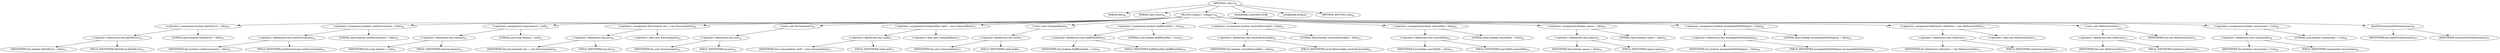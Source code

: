 digraph "&lt;init&gt;" {  
"253" [label = <(METHOD,&lt;init&gt;)<SUB>96</SUB>> ]
"4" [label = <(PARAM,this)<SUB>96</SUB>> ]
"254" [label = <(PARAM,Task owner)<SUB>96</SUB>> ]
"255" [label = <(BLOCK,&lt;empty&gt;,&lt;empty&gt;)<SUB>96</SUB>> ]
"256" [label = <(&lt;operator&gt;.assignment,boolean failOnError = false)<SUB>53</SUB>> ]
"257" [label = <(&lt;operator&gt;.fieldAccess,this.failOnError)<SUB>53</SUB>> ]
"258" [label = <(IDENTIFIER,this,boolean failOnError = false)<SUB>53</SUB>> ]
"259" [label = <(FIELD_IDENTIFIER,failOnError,failOnError)<SUB>53</SUB>> ]
"260" [label = <(LITERAL,false,boolean failOnError = false)<SUB>53</SUB>> ]
"261" [label = <(&lt;operator&gt;.assignment,boolean newEnvironment = false)<SUB>54</SUB>> ]
"262" [label = <(&lt;operator&gt;.fieldAccess,this.newEnvironment)<SUB>54</SUB>> ]
"263" [label = <(IDENTIFIER,this,boolean newEnvironment = false)<SUB>54</SUB>> ]
"264" [label = <(FIELD_IDENTIFIER,newEnvironment,newEnvironment)<SUB>54</SUB>> ]
"265" [label = <(LITERAL,false,boolean newEnvironment = false)<SUB>54</SUB>> ]
"266" [label = <(&lt;operator&gt;.assignment,Long timeout = null)<SUB>55</SUB>> ]
"267" [label = <(&lt;operator&gt;.fieldAccess,this.timeout)<SUB>55</SUB>> ]
"268" [label = <(IDENTIFIER,this,Long timeout = null)<SUB>55</SUB>> ]
"269" [label = <(FIELD_IDENTIFIER,timeout,timeout)<SUB>55</SUB>> ]
"270" [label = <(LITERAL,null,Long timeout = null)<SUB>55</SUB>> ]
"271" [label = <(&lt;operator&gt;.assignment,Environment env = new Environment())<SUB>56</SUB>> ]
"272" [label = <(&lt;operator&gt;.fieldAccess,this.env)<SUB>56</SUB>> ]
"273" [label = <(IDENTIFIER,this,Environment env = new Environment())<SUB>56</SUB>> ]
"274" [label = <(FIELD_IDENTIFIER,env,env)<SUB>56</SUB>> ]
"275" [label = <(&lt;operator&gt;.alloc,new Environment())<SUB>56</SUB>> ]
"276" [label = <(&lt;init&gt;,new Environment())<SUB>56</SUB>> ]
"277" [label = <(&lt;operator&gt;.fieldAccess,this.env)<SUB>56</SUB>> ]
"278" [label = <(IDENTIFIER,this,new Environment())<SUB>56</SUB>> ]
"279" [label = <(FIELD_IDENTIFIER,env,env)<SUB>56</SUB>> ]
"280" [label = <(&lt;operator&gt;.assignment,Commandline cmdl = new Commandline())<SUB>57</SUB>> ]
"281" [label = <(&lt;operator&gt;.fieldAccess,this.cmdl)<SUB>57</SUB>> ]
"282" [label = <(IDENTIFIER,this,Commandline cmdl = new Commandline())<SUB>57</SUB>> ]
"283" [label = <(FIELD_IDENTIFIER,cmdl,cmdl)<SUB>57</SUB>> ]
"284" [label = <(&lt;operator&gt;.alloc,new Commandline())<SUB>57</SUB>> ]
"285" [label = <(&lt;init&gt;,new Commandline())<SUB>57</SUB>> ]
"286" [label = <(&lt;operator&gt;.fieldAccess,this.cmdl)<SUB>57</SUB>> ]
"287" [label = <(IDENTIFIER,this,new Commandline())<SUB>57</SUB>> ]
"288" [label = <(FIELD_IDENTIFIER,cmdl,cmdl)<SUB>57</SUB>> ]
"289" [label = <(&lt;operator&gt;.assignment,boolean failIfExecFails = true)<SUB>59</SUB>> ]
"290" [label = <(&lt;operator&gt;.fieldAccess,this.failIfExecFails)<SUB>59</SUB>> ]
"291" [label = <(IDENTIFIER,this,boolean failIfExecFails = true)<SUB>59</SUB>> ]
"292" [label = <(FIELD_IDENTIFIER,failIfExecFails,failIfExecFails)<SUB>59</SUB>> ]
"293" [label = <(LITERAL,true,boolean failIfExecFails = true)<SUB>59</SUB>> ]
"294" [label = <(&lt;operator&gt;.assignment,boolean resolveExecutable = false)<SUB>61</SUB>> ]
"295" [label = <(&lt;operator&gt;.fieldAccess,this.resolveExecutable)<SUB>61</SUB>> ]
"296" [label = <(IDENTIFIER,this,boolean resolveExecutable = false)<SUB>61</SUB>> ]
"297" [label = <(FIELD_IDENTIFIER,resolveExecutable,resolveExecutable)<SUB>61</SUB>> ]
"298" [label = <(LITERAL,false,boolean resolveExecutable = false)<SUB>61</SUB>> ]
"299" [label = <(&lt;operator&gt;.assignment,boolean searchPath = false)<SUB>62</SUB>> ]
"300" [label = <(&lt;operator&gt;.fieldAccess,this.searchPath)<SUB>62</SUB>> ]
"301" [label = <(IDENTIFIER,this,boolean searchPath = false)<SUB>62</SUB>> ]
"302" [label = <(FIELD_IDENTIFIER,searchPath,searchPath)<SUB>62</SUB>> ]
"303" [label = <(LITERAL,false,boolean searchPath = false)<SUB>62</SUB>> ]
"304" [label = <(&lt;operator&gt;.assignment,boolean spawn = false)<SUB>63</SUB>> ]
"305" [label = <(&lt;operator&gt;.fieldAccess,this.spawn)<SUB>63</SUB>> ]
"306" [label = <(IDENTIFIER,this,boolean spawn = false)<SUB>63</SUB>> ]
"307" [label = <(FIELD_IDENTIFIER,spawn,spawn)<SUB>63</SUB>> ]
"308" [label = <(LITERAL,false,boolean spawn = false)<SUB>63</SUB>> ]
"309" [label = <(&lt;operator&gt;.assignment,boolean incompatibleWithSpawn = false)<SUB>64</SUB>> ]
"310" [label = <(&lt;operator&gt;.fieldAccess,this.incompatibleWithSpawn)<SUB>64</SUB>> ]
"311" [label = <(IDENTIFIER,this,boolean incompatibleWithSpawn = false)<SUB>64</SUB>> ]
"312" [label = <(FIELD_IDENTIFIER,incompatibleWithSpawn,incompatibleWithSpawn)<SUB>64</SUB>> ]
"313" [label = <(LITERAL,false,boolean incompatibleWithSpawn = false)<SUB>64</SUB>> ]
"314" [label = <(&lt;operator&gt;.assignment,Redirector redirector = new Redirector(this))<SUB>72</SUB>> ]
"315" [label = <(&lt;operator&gt;.fieldAccess,this.redirector)<SUB>72</SUB>> ]
"316" [label = <(IDENTIFIER,this,Redirector redirector = new Redirector(this))<SUB>72</SUB>> ]
"317" [label = <(FIELD_IDENTIFIER,redirector,redirector)<SUB>72</SUB>> ]
"318" [label = <(&lt;operator&gt;.alloc,new Redirector(this))<SUB>72</SUB>> ]
"319" [label = <(&lt;init&gt;,new Redirector(this))<SUB>72</SUB>> ]
"320" [label = <(&lt;operator&gt;.fieldAccess,this.redirector)<SUB>72</SUB>> ]
"321" [label = <(IDENTIFIER,this,new Redirector(this))<SUB>72</SUB>> ]
"322" [label = <(FIELD_IDENTIFIER,redirector,redirector)<SUB>72</SUB>> ]
"323" [label = <(IDENTIFIER,this,new Redirector(this))<SUB>72</SUB>> ]
"324" [label = <(&lt;operator&gt;.assignment,boolean vmLauncher = true)<SUB>80</SUB>> ]
"325" [label = <(&lt;operator&gt;.fieldAccess,this.vmLauncher)<SUB>80</SUB>> ]
"326" [label = <(IDENTIFIER,this,boolean vmLauncher = true)<SUB>80</SUB>> ]
"327" [label = <(FIELD_IDENTIFIER,vmLauncher,vmLauncher)<SUB>80</SUB>> ]
"328" [label = <(LITERAL,true,boolean vmLauncher = true)<SUB>80</SUB>> ]
"329" [label = <(bindToOwner,bindToOwner(owner))<SUB>97</SUB>> ]
"3" [label = <(IDENTIFIER,this,bindToOwner(owner))<SUB>97</SUB>> ]
"330" [label = <(IDENTIFIER,owner,bindToOwner(owner))<SUB>97</SUB>> ]
"331" [label = <(MODIFIER,CONSTRUCTOR)> ]
"332" [label = <(MODIFIER,PUBLIC)> ]
"333" [label = <(METHOD_RETURN,void)<SUB>98</SUB>> ]
  "253" -> "4" 
  "253" -> "254" 
  "253" -> "255" 
  "253" -> "331" 
  "253" -> "332" 
  "253" -> "333" 
  "255" -> "256" 
  "255" -> "261" 
  "255" -> "266" 
  "255" -> "271" 
  "255" -> "276" 
  "255" -> "280" 
  "255" -> "285" 
  "255" -> "289" 
  "255" -> "294" 
  "255" -> "299" 
  "255" -> "304" 
  "255" -> "309" 
  "255" -> "314" 
  "255" -> "319" 
  "255" -> "324" 
  "255" -> "329" 
  "256" -> "257" 
  "256" -> "260" 
  "257" -> "258" 
  "257" -> "259" 
  "261" -> "262" 
  "261" -> "265" 
  "262" -> "263" 
  "262" -> "264" 
  "266" -> "267" 
  "266" -> "270" 
  "267" -> "268" 
  "267" -> "269" 
  "271" -> "272" 
  "271" -> "275" 
  "272" -> "273" 
  "272" -> "274" 
  "276" -> "277" 
  "277" -> "278" 
  "277" -> "279" 
  "280" -> "281" 
  "280" -> "284" 
  "281" -> "282" 
  "281" -> "283" 
  "285" -> "286" 
  "286" -> "287" 
  "286" -> "288" 
  "289" -> "290" 
  "289" -> "293" 
  "290" -> "291" 
  "290" -> "292" 
  "294" -> "295" 
  "294" -> "298" 
  "295" -> "296" 
  "295" -> "297" 
  "299" -> "300" 
  "299" -> "303" 
  "300" -> "301" 
  "300" -> "302" 
  "304" -> "305" 
  "304" -> "308" 
  "305" -> "306" 
  "305" -> "307" 
  "309" -> "310" 
  "309" -> "313" 
  "310" -> "311" 
  "310" -> "312" 
  "314" -> "315" 
  "314" -> "318" 
  "315" -> "316" 
  "315" -> "317" 
  "319" -> "320" 
  "319" -> "323" 
  "320" -> "321" 
  "320" -> "322" 
  "324" -> "325" 
  "324" -> "328" 
  "325" -> "326" 
  "325" -> "327" 
  "329" -> "3" 
  "329" -> "330" 
}
